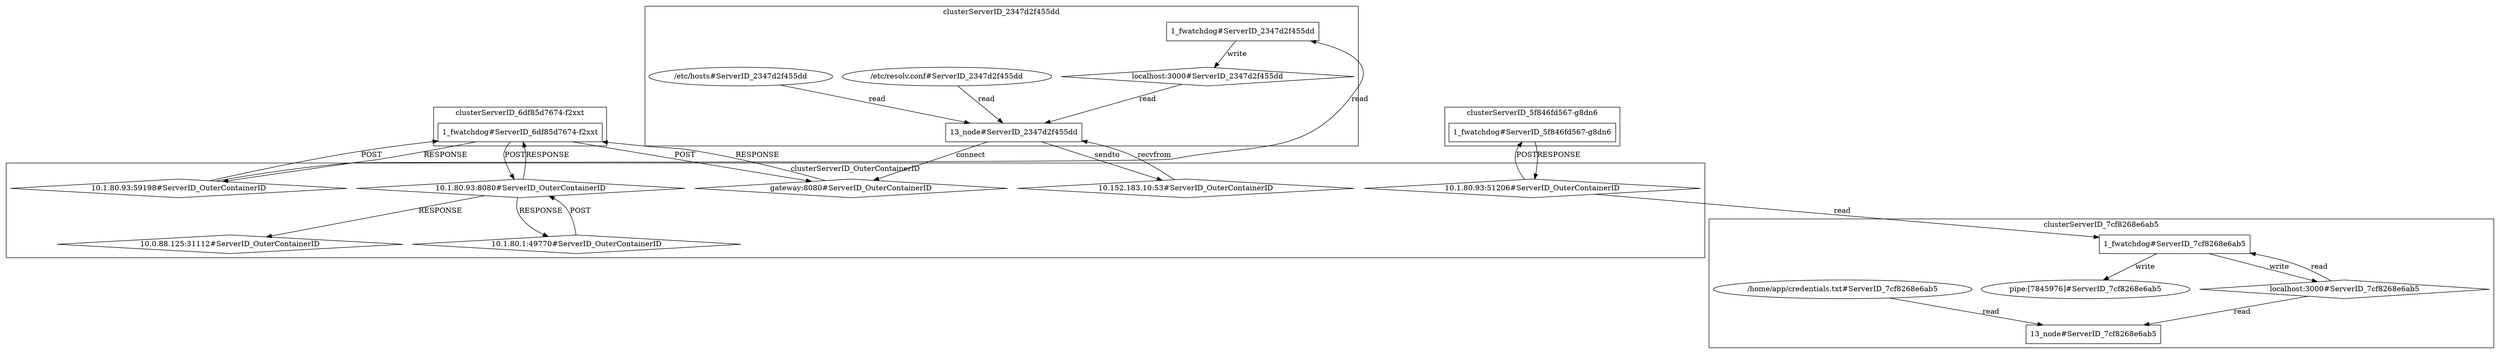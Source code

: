 digraph G {
	"10.1.80.93:59198#ServerID_OuterContainerID"->"1_fwatchdog#ServerID_6df85d7674-f2xxt"[ label="POST" ];
	"gateway:8080#ServerID_OuterContainerID"->"1_fwatchdog#ServerID_6df85d7674-f2xxt"[ label="RESPONSE" ];
	"10.1.80.93:51206#ServerID_OuterContainerID"->"1_fwatchdog#ServerID_5f846fd567-g8dn6"[ label="POST" ];
	"1_fwatchdog#ServerID_6df85d7674-f2xxt"->"gateway:8080#ServerID_OuterContainerID"[ label="POST" ];
	"1_fwatchdog#ServerID_6df85d7674-f2xxt"->"10.1.80.93:8080#ServerID_OuterContainerID"[ label="POST" ];
	"1_fwatchdog#ServerID_6df85d7674-f2xxt"->"10.1.80.93:59198#ServerID_OuterContainerID"[ label="RESPONSE" ];
	"/etc/hosts#ServerID_2347d2f455dd"->"13_node#ServerID_2347d2f455dd"[ label="read" ];
	"1_fwatchdog#ServerID_5f846fd567-g8dn6"->"10.1.80.93:51206#ServerID_OuterContainerID"[ label="RESPONSE" ];
	"10.1.80.93:8080#ServerID_OuterContainerID"->"1_fwatchdog#ServerID_6df85d7674-f2xxt"[ label="RESPONSE" ];
	"1_fwatchdog#ServerID_2347d2f455dd"->"localhost:3000#ServerID_2347d2f455dd"[ label="write" ];
	"10.1.80.93:59198#ServerID_OuterContainerID"->"1_fwatchdog#ServerID_2347d2f455dd"[ label="read" ];
	"/etc/resolv.conf#ServerID_2347d2f455dd"->"13_node#ServerID_2347d2f455dd"[ label="read" ];
	"13_node#ServerID_2347d2f455dd"->"10.152.183.10:53#ServerID_OuterContainerID"[ label="sendto" ];
	"10.152.183.10:53#ServerID_OuterContainerID"->"13_node#ServerID_2347d2f455dd"[ label="recvfrom" ];
	"13_node#ServerID_2347d2f455dd"->"gateway:8080#ServerID_OuterContainerID"[ label="connect" ];
	"1_fwatchdog#ServerID_7cf8268e6ab5"->"localhost:3000#ServerID_7cf8268e6ab5"[ label="write" ];
	"10.1.80.93:51206#ServerID_OuterContainerID"->"1_fwatchdog#ServerID_7cf8268e6ab5"[ label="read" ];
	"localhost:3000#ServerID_7cf8268e6ab5"->"13_node#ServerID_7cf8268e6ab5"[ label="read" ];
	"/home/app/credentials.txt#ServerID_7cf8268e6ab5"->"13_node#ServerID_7cf8268e6ab5"[ label="read" ];
	"localhost:3000#ServerID_7cf8268e6ab5"->"1_fwatchdog#ServerID_7cf8268e6ab5"[ label="read" ];
	"1_fwatchdog#ServerID_7cf8268e6ab5"->"pipe:[7845976]#ServerID_7cf8268e6ab5"[ label="write" ];
	"localhost:3000#ServerID_2347d2f455dd"->"13_node#ServerID_2347d2f455dd"[ label="read" ];
	"10.1.80.1:49770#ServerID_OuterContainerID"->"10.1.80.93:8080#ServerID_OuterContainerID"[ label="POST" ];
	"10.1.80.93:8080#ServerID_OuterContainerID"->"10.1.80.1:49770#ServerID_OuterContainerID"[ label="RESPONSE" ];
	"10.1.80.93:8080#ServerID_OuterContainerID"->"10.0.88.125:31112#ServerID_OuterContainerID"[ label="RESPONSE" ];
	subgraph "clusterServerID_2347d2f455dd" {
	label="clusterServerID_2347d2f455dd";
	"/etc/hosts#ServerID_2347d2f455dd" [ shape=ellipse ];
	"/etc/resolv.conf#ServerID_2347d2f455dd" [ shape=ellipse ];
	"13_node#ServerID_2347d2f455dd" [ shape=box ];
	"1_fwatchdog#ServerID_2347d2f455dd" [ shape=box ];
	"localhost:3000#ServerID_2347d2f455dd" [ shape=diamond ];

}
;
	subgraph "clusterServerID_5f846fd567-g8dn6" {
	label="clusterServerID_5f846fd567-g8dn6";
	"1_fwatchdog#ServerID_5f846fd567-g8dn6" [ shape=box ];

}
;
	subgraph "clusterServerID_6df85d7674-f2xxt" {
	label="clusterServerID_6df85d7674-f2xxt";
	"1_fwatchdog#ServerID_6df85d7674-f2xxt" [ shape=box ];

}
;
	subgraph "clusterServerID_7cf8268e6ab5" {
	label="clusterServerID_7cf8268e6ab5";
	"/home/app/credentials.txt#ServerID_7cf8268e6ab5" [ shape=ellipse ];
	"13_node#ServerID_7cf8268e6ab5" [ shape=box ];
	"1_fwatchdog#ServerID_7cf8268e6ab5" [ shape=box ];
	"localhost:3000#ServerID_7cf8268e6ab5" [ shape=diamond ];
	"pipe:[7845976]#ServerID_7cf8268e6ab5" [ shape=ellipse ];

}
;
	subgraph "clusterServerID_OuterContainerID" {
	label="clusterServerID_OuterContainerID";
	"10.0.88.125:31112#ServerID_OuterContainerID" [ shape=diamond ];
	"10.1.80.1:49770#ServerID_OuterContainerID" [ shape=diamond ];
	"10.1.80.93:51206#ServerID_OuterContainerID" [ shape=diamond ];
	"10.1.80.93:59198#ServerID_OuterContainerID" [ shape=diamond ];
	"10.1.80.93:8080#ServerID_OuterContainerID" [ shape=diamond ];
	"10.152.183.10:53#ServerID_OuterContainerID" [ shape=diamond ];
	"gateway:8080#ServerID_OuterContainerID" [ shape=diamond ];

}
;

}
